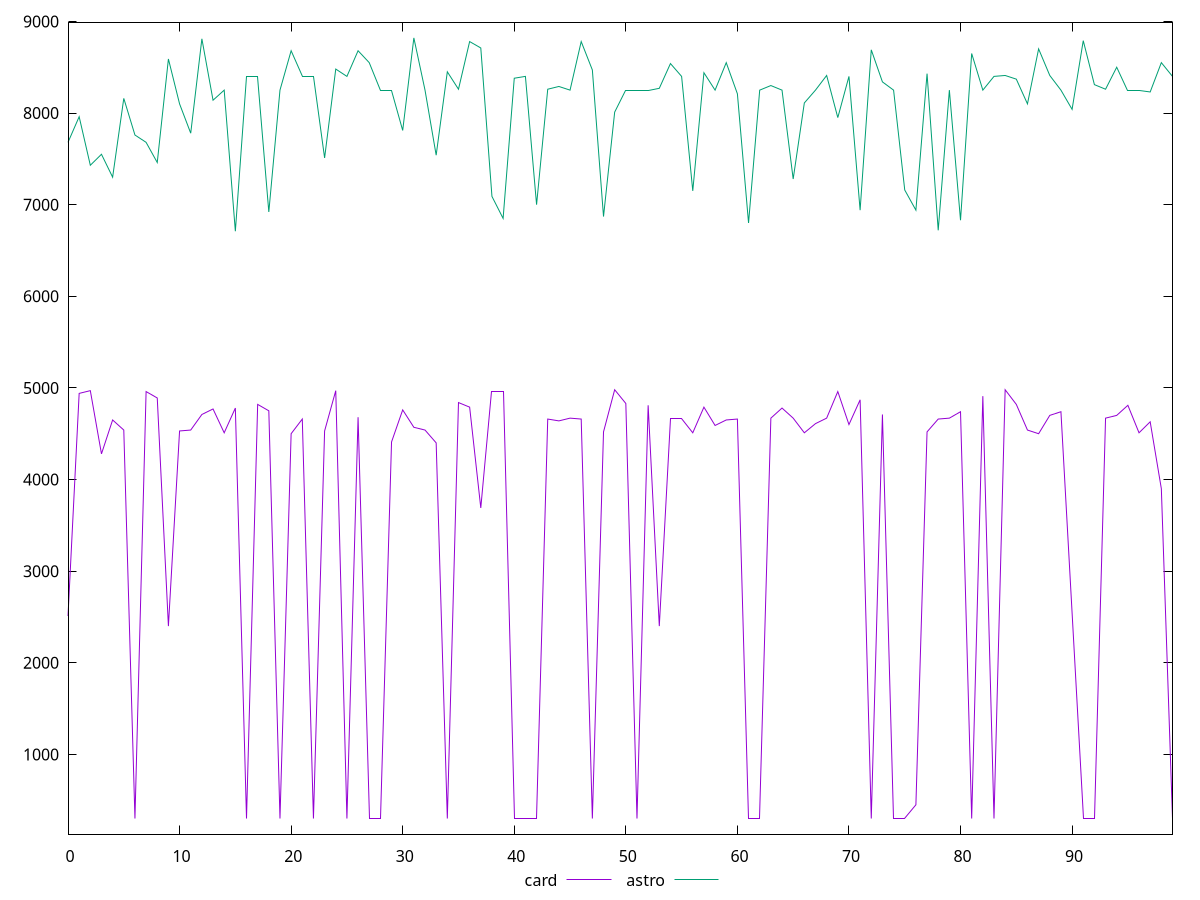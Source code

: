 reset

$card <<EOF
0 2510
1 4940
2 4970
3 4280
4 4650
5 4540
6 300
7 4960
8 4890
9 2400
10 4530
11 4540
12 4710
13 4770
14 4510
15 4780
16 300
17 4820
18 4750
19 300
20 4500
21 4660
22 300
23 4530
24 4970
25 300
26 4680
27 300
28 300
29 4410
30 4760
31 4570
32 4540
33 4400
34 300
35 4840
36 4790
37 3690
38 4960
39 4960
40 300
41 300
42 300
43 4660
44 4640
45 4670
46 4660
47 300
48 4520
49 4980
50 4830
51 300
52 4810
53 2400
54 4670
55 4670
56 4510
57 4790
58 4590
59 4650
60 4660
61 300
62 300
63 4670
64 4780
65 4670
66 4510
67 4610
68 4670
69 4960
70 4600
71 4870
72 300
73 4710
74 300
75 300
76 450
77 4520
78 4660
79 4670
80 4740
81 300
82 4910
83 300
84 4980
85 4820
86 4540
87 4500
88 4700
89 4740
91 300
92 300
93 4670
94 4700
95 4810
96 4510
97 4630
98 3900
99 300
EOF

$astro <<EOF
0 7680
1 7960
2 7430
3 7550
4 7300
5 8160
6 7760
7 7680
8 7460
9 8590
10 8100
11 7780
12 8810
13 8140
14 8250
15 6710
16 8400
17 8400
18 6920
19 8250
20 8680
21 8400
22 8400
23 7510
24 8480
25 8400
26 8680
27 8550
28 8250
29 8250
30 7810
31 8820
32 8250
33 7540
34 8450
35 8260
36 8780
37 8710
38 7090
39 6850
40 8380
41 8400
42 7000
43 8260
44 8290
45 8250
46 8780
47 8470
48 6870
49 8010
50 8250
51 8250
52 8250
53 8270
54 8540
55 8400
56 7150
57 8440
58 8250
59 8550
60 8210
61 6800
62 8250
63 8300
64 8250
65 7280
66 8110
67 8250
68 8410
69 7950
70 8400
71 6940
72 8690
73 8340
74 8250
75 7160
76 6940
77 8430
78 6720
79 8250
80 6830
81 8650
82 8250
83 8400
84 8410
85 8370
86 8100
87 8700
88 8410
89 8250
90 8040
91 8790
92 8310
93 8260
94 8500
95 8250
96 8250
97 8230
98 8550
99 8400
EOF

set key outside below
set xrange [0:99]
set yrange [129.6:8990.4]
set trange [129.6:8990.4]
set terminal svg size 640, 520 enhanced background rgb 'white'
set output "report/report_00029_2021-02-24T13-36-40.390Z/uses-text-compression/comparison/line/2_vs_3.svg"

plot $card title "card" with line, \
     $astro title "astro" with line

reset
